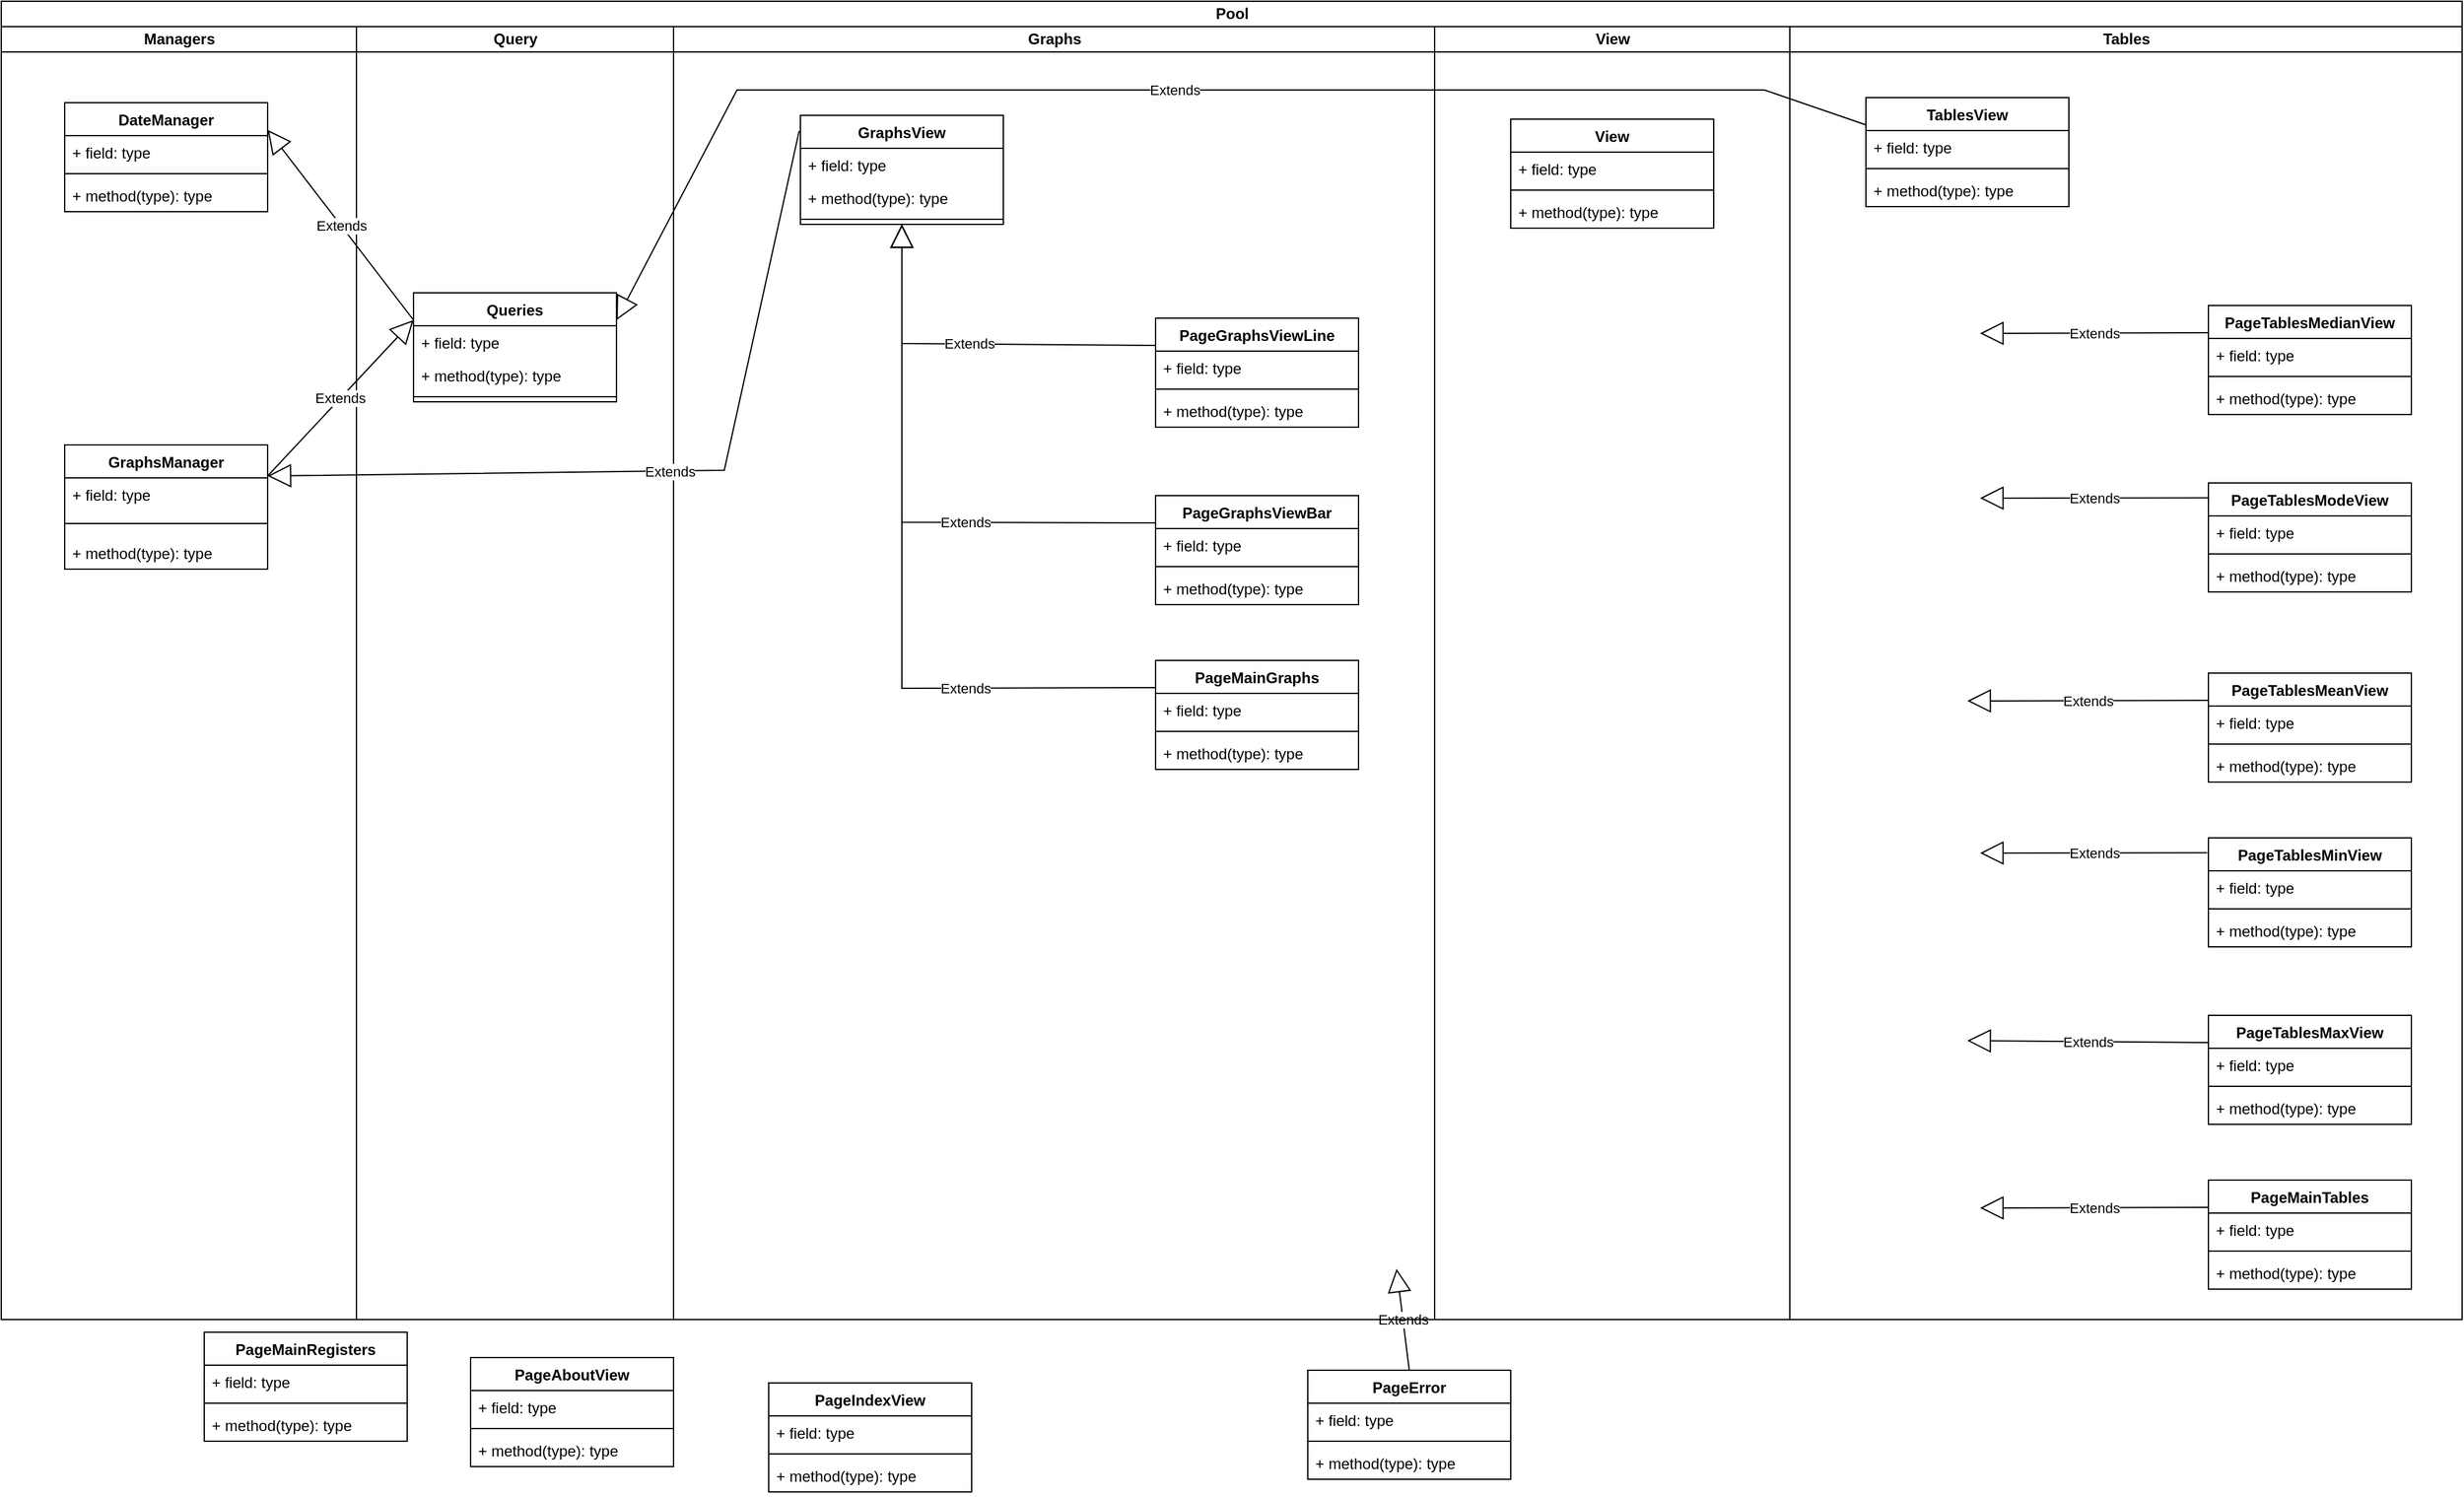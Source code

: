 <mxfile version="20.8.16" type="device"><diagram name="Página-1" id="xmpRHpyeeAoT0MzJgOuO"><mxGraphModel dx="2523" dy="817" grid="1" gridSize="10" guides="1" tooltips="1" connect="1" arrows="1" fold="1" page="1" pageScale="1" pageWidth="1169" pageHeight="827" math="0" shadow="0"><root><mxCell id="0"/><mxCell id="1" parent="0"/><mxCell id="eqhFcbJk579acE75hxzM-17" value="PageAboutView" style="swimlane;fontStyle=1;align=center;verticalAlign=top;childLayout=stackLayout;horizontal=1;startSize=26;horizontalStack=0;resizeParent=1;resizeParentMax=0;resizeLast=0;collapsible=1;marginBottom=0;" parent="1" vertex="1"><mxGeometry x="270" y="1090" width="160" height="86" as="geometry"/></mxCell><mxCell id="eqhFcbJk579acE75hxzM-18" value="+ field: type" style="text;strokeColor=none;fillColor=none;align=left;verticalAlign=top;spacingLeft=4;spacingRight=4;overflow=hidden;rotatable=0;points=[[0,0.5],[1,0.5]];portConstraint=eastwest;" parent="eqhFcbJk579acE75hxzM-17" vertex="1"><mxGeometry y="26" width="160" height="26" as="geometry"/></mxCell><mxCell id="eqhFcbJk579acE75hxzM-19" value="" style="line;strokeWidth=1;fillColor=none;align=left;verticalAlign=middle;spacingTop=-1;spacingLeft=3;spacingRight=3;rotatable=0;labelPosition=right;points=[];portConstraint=eastwest;strokeColor=inherit;" parent="eqhFcbJk579acE75hxzM-17" vertex="1"><mxGeometry y="52" width="160" height="8" as="geometry"/></mxCell><mxCell id="eqhFcbJk579acE75hxzM-20" value="+ method(type): type" style="text;strokeColor=none;fillColor=none;align=left;verticalAlign=top;spacingLeft=4;spacingRight=4;overflow=hidden;rotatable=0;points=[[0,0.5],[1,0.5]];portConstraint=eastwest;" parent="eqhFcbJk579acE75hxzM-17" vertex="1"><mxGeometry y="60" width="160" height="26" as="geometry"/></mxCell><mxCell id="eqhFcbJk579acE75hxzM-21" value="PageMainRegisters" style="swimlane;fontStyle=1;align=center;verticalAlign=top;childLayout=stackLayout;horizontal=1;startSize=26;horizontalStack=0;resizeParent=1;resizeParentMax=0;resizeLast=0;collapsible=1;marginBottom=0;" parent="1" vertex="1"><mxGeometry x="60" y="1070" width="160" height="86" as="geometry"/></mxCell><mxCell id="eqhFcbJk579acE75hxzM-22" value="+ field: type" style="text;strokeColor=none;fillColor=none;align=left;verticalAlign=top;spacingLeft=4;spacingRight=4;overflow=hidden;rotatable=0;points=[[0,0.5],[1,0.5]];portConstraint=eastwest;" parent="eqhFcbJk579acE75hxzM-21" vertex="1"><mxGeometry y="26" width="160" height="26" as="geometry"/></mxCell><mxCell id="eqhFcbJk579acE75hxzM-23" value="" style="line;strokeWidth=1;fillColor=none;align=left;verticalAlign=middle;spacingTop=-1;spacingLeft=3;spacingRight=3;rotatable=0;labelPosition=right;points=[];portConstraint=eastwest;strokeColor=inherit;" parent="eqhFcbJk579acE75hxzM-21" vertex="1"><mxGeometry y="52" width="160" height="8" as="geometry"/></mxCell><mxCell id="eqhFcbJk579acE75hxzM-24" value="+ method(type): type" style="text;strokeColor=none;fillColor=none;align=left;verticalAlign=top;spacingLeft=4;spacingRight=4;overflow=hidden;rotatable=0;points=[[0,0.5],[1,0.5]];portConstraint=eastwest;" parent="eqhFcbJk579acE75hxzM-21" vertex="1"><mxGeometry y="60" width="160" height="26" as="geometry"/></mxCell><mxCell id="eqhFcbJk579acE75hxzM-25" value="PageError" style="swimlane;fontStyle=1;align=center;verticalAlign=top;childLayout=stackLayout;horizontal=1;startSize=26;horizontalStack=0;resizeParent=1;resizeParentMax=0;resizeLast=0;collapsible=1;marginBottom=0;" parent="1" vertex="1"><mxGeometry x="930" y="1100" width="160" height="86" as="geometry"/></mxCell><mxCell id="eqhFcbJk579acE75hxzM-26" value="+ field: type" style="text;strokeColor=none;fillColor=none;align=left;verticalAlign=top;spacingLeft=4;spacingRight=4;overflow=hidden;rotatable=0;points=[[0,0.5],[1,0.5]];portConstraint=eastwest;" parent="eqhFcbJk579acE75hxzM-25" vertex="1"><mxGeometry y="26" width="160" height="26" as="geometry"/></mxCell><mxCell id="eqhFcbJk579acE75hxzM-27" value="" style="line;strokeWidth=1;fillColor=none;align=left;verticalAlign=middle;spacingTop=-1;spacingLeft=3;spacingRight=3;rotatable=0;labelPosition=right;points=[];portConstraint=eastwest;strokeColor=inherit;" parent="eqhFcbJk579acE75hxzM-25" vertex="1"><mxGeometry y="52" width="160" height="8" as="geometry"/></mxCell><mxCell id="eqhFcbJk579acE75hxzM-28" value="+ method(type): type" style="text;strokeColor=none;fillColor=none;align=left;verticalAlign=top;spacingLeft=4;spacingRight=4;overflow=hidden;rotatable=0;points=[[0,0.5],[1,0.5]];portConstraint=eastwest;" parent="eqhFcbJk579acE75hxzM-25" vertex="1"><mxGeometry y="60" width="160" height="26" as="geometry"/></mxCell><mxCell id="eqhFcbJk579acE75hxzM-29" value="PageIndexView" style="swimlane;fontStyle=1;align=center;verticalAlign=top;childLayout=stackLayout;horizontal=1;startSize=26;horizontalStack=0;resizeParent=1;resizeParentMax=0;resizeLast=0;collapsible=1;marginBottom=0;" parent="1" vertex="1"><mxGeometry x="505" y="1110" width="160" height="86" as="geometry"/></mxCell><mxCell id="eqhFcbJk579acE75hxzM-30" value="+ field: type" style="text;strokeColor=none;fillColor=none;align=left;verticalAlign=top;spacingLeft=4;spacingRight=4;overflow=hidden;rotatable=0;points=[[0,0.5],[1,0.5]];portConstraint=eastwest;" parent="eqhFcbJk579acE75hxzM-29" vertex="1"><mxGeometry y="26" width="160" height="26" as="geometry"/></mxCell><mxCell id="eqhFcbJk579acE75hxzM-31" value="" style="line;strokeWidth=1;fillColor=none;align=left;verticalAlign=middle;spacingTop=-1;spacingLeft=3;spacingRight=3;rotatable=0;labelPosition=right;points=[];portConstraint=eastwest;strokeColor=inherit;" parent="eqhFcbJk579acE75hxzM-29" vertex="1"><mxGeometry y="52" width="160" height="8" as="geometry"/></mxCell><mxCell id="eqhFcbJk579acE75hxzM-32" value="+ method(type): type" style="text;strokeColor=none;fillColor=none;align=left;verticalAlign=top;spacingLeft=4;spacingRight=4;overflow=hidden;rotatable=0;points=[[0,0.5],[1,0.5]];portConstraint=eastwest;" parent="eqhFcbJk579acE75hxzM-29" vertex="1"><mxGeometry y="60" width="160" height="26" as="geometry"/></mxCell><mxCell id="eqhFcbJk579acE75hxzM-91" value="Extends" style="endArrow=block;endSize=16;endFill=0;html=1;rounded=0;exitX=0.5;exitY=0;exitDx=0;exitDy=0;" parent="1" source="eqhFcbJk579acE75hxzM-25" edge="1"><mxGeometry width="160" relative="1" as="geometry"><mxPoint x="560" y="770" as="sourcePoint"/><mxPoint x="1000" y="1020" as="targetPoint"/></mxGeometry></mxCell><mxCell id="Bf96kd5qmSoh9MwaTF2o-5" value="Pool" style="swimlane;childLayout=stackLayout;resizeParent=1;resizeParentMax=0;startSize=20;html=1;" parent="1" vertex="1"><mxGeometry x="-100" y="20" width="1940" height="1040" as="geometry"/></mxCell><mxCell id="Bf96kd5qmSoh9MwaTF2o-7" value="Managers" style="swimlane;startSize=20;html=1;" parent="Bf96kd5qmSoh9MwaTF2o-5" vertex="1"><mxGeometry y="20" width="280" height="1020" as="geometry"/></mxCell><mxCell id="Bf96kd5qmSoh9MwaTF2o-1" value="DateManager" style="swimlane;fontStyle=1;align=center;verticalAlign=top;childLayout=stackLayout;horizontal=1;startSize=26;horizontalStack=0;resizeParent=1;resizeParentMax=0;resizeLast=0;collapsible=1;marginBottom=0;" parent="Bf96kd5qmSoh9MwaTF2o-7" vertex="1"><mxGeometry x="50" y="60" width="160" height="86" as="geometry"/></mxCell><mxCell id="Bf96kd5qmSoh9MwaTF2o-2" value="+ field: type" style="text;strokeColor=none;fillColor=none;align=left;verticalAlign=top;spacingLeft=4;spacingRight=4;overflow=hidden;rotatable=0;points=[[0,0.5],[1,0.5]];portConstraint=eastwest;" parent="Bf96kd5qmSoh9MwaTF2o-1" vertex="1"><mxGeometry y="26" width="160" height="26" as="geometry"/></mxCell><mxCell id="Bf96kd5qmSoh9MwaTF2o-3" value="" style="line;strokeWidth=1;fillColor=none;align=left;verticalAlign=middle;spacingTop=-1;spacingLeft=3;spacingRight=3;rotatable=0;labelPosition=right;points=[];portConstraint=eastwest;strokeColor=inherit;" parent="Bf96kd5qmSoh9MwaTF2o-1" vertex="1"><mxGeometry y="52" width="160" height="8" as="geometry"/></mxCell><mxCell id="Bf96kd5qmSoh9MwaTF2o-4" value="+ method(type): type" style="text;strokeColor=none;fillColor=none;align=left;verticalAlign=top;spacingLeft=4;spacingRight=4;overflow=hidden;rotatable=0;points=[[0,0.5],[1,0.5]];portConstraint=eastwest;" parent="Bf96kd5qmSoh9MwaTF2o-1" vertex="1"><mxGeometry y="60" width="160" height="26" as="geometry"/></mxCell><mxCell id="pGkVvPzw9w6SAjTayJzB-1" value="GraphsManager" style="swimlane;fontStyle=1;align=center;verticalAlign=top;childLayout=stackLayout;horizontal=1;startSize=26;horizontalStack=0;resizeParent=1;resizeParentMax=0;resizeLast=0;collapsible=1;marginBottom=0;" parent="Bf96kd5qmSoh9MwaTF2o-7" vertex="1"><mxGeometry x="50" y="330" width="160" height="98" as="geometry"/></mxCell><mxCell id="pGkVvPzw9w6SAjTayJzB-2" value="+ field: type" style="text;strokeColor=none;fillColor=none;align=left;verticalAlign=top;spacingLeft=4;spacingRight=4;overflow=hidden;rotatable=0;points=[[0,0.5],[1,0.5]];portConstraint=eastwest;" parent="pGkVvPzw9w6SAjTayJzB-1" vertex="1"><mxGeometry y="26" width="160" height="26" as="geometry"/></mxCell><mxCell id="pGkVvPzw9w6SAjTayJzB-3" value="" style="line;strokeWidth=1;fillColor=none;align=left;verticalAlign=middle;spacingTop=-1;spacingLeft=3;spacingRight=3;rotatable=0;labelPosition=right;points=[];portConstraint=eastwest;strokeColor=inherit;" parent="pGkVvPzw9w6SAjTayJzB-1" vertex="1"><mxGeometry y="52" width="160" height="20" as="geometry"/></mxCell><mxCell id="pGkVvPzw9w6SAjTayJzB-4" value="+ method(type): type" style="text;strokeColor=none;fillColor=none;align=left;verticalAlign=top;spacingLeft=4;spacingRight=4;overflow=hidden;rotatable=0;points=[[0,0.5],[1,0.5]];portConstraint=eastwest;" parent="pGkVvPzw9w6SAjTayJzB-1" vertex="1"><mxGeometry y="72" width="160" height="26" as="geometry"/></mxCell><mxCell id="Bf96kd5qmSoh9MwaTF2o-8" value="Query" style="swimlane;startSize=20;html=1;" parent="Bf96kd5qmSoh9MwaTF2o-5" vertex="1"><mxGeometry x="280" y="20" width="250" height="1020" as="geometry"/></mxCell><mxCell id="eqhFcbJk579acE75hxzM-61" value="Queries" style="swimlane;fontStyle=1;align=center;verticalAlign=top;childLayout=stackLayout;horizontal=1;startSize=26;horizontalStack=0;resizeParent=1;resizeParentMax=0;resizeLast=0;collapsible=1;marginBottom=0;" parent="Bf96kd5qmSoh9MwaTF2o-8" vertex="1"><mxGeometry x="45" y="210" width="160" height="86" as="geometry"/></mxCell><mxCell id="eqhFcbJk579acE75hxzM-62" value="+ field: type" style="text;strokeColor=none;fillColor=none;align=left;verticalAlign=top;spacingLeft=4;spacingRight=4;overflow=hidden;rotatable=0;points=[[0,0.5],[1,0.5]];portConstraint=eastwest;" parent="eqhFcbJk579acE75hxzM-61" vertex="1"><mxGeometry y="26" width="160" height="26" as="geometry"/></mxCell><mxCell id="eqhFcbJk579acE75hxzM-64" value="+ method(type): type" style="text;strokeColor=none;fillColor=none;align=left;verticalAlign=top;spacingLeft=4;spacingRight=4;overflow=hidden;rotatable=0;points=[[0,0.5],[1,0.5]];portConstraint=eastwest;" parent="eqhFcbJk579acE75hxzM-61" vertex="1"><mxGeometry y="52" width="160" height="26" as="geometry"/></mxCell><mxCell id="eqhFcbJk579acE75hxzM-63" value="" style="line;strokeWidth=1;fillColor=none;align=left;verticalAlign=middle;spacingTop=-1;spacingLeft=3;spacingRight=3;rotatable=0;labelPosition=right;points=[];portConstraint=eastwest;strokeColor=inherit;" parent="eqhFcbJk579acE75hxzM-61" vertex="1"><mxGeometry y="78" width="160" height="8" as="geometry"/></mxCell><mxCell id="Bf96kd5qmSoh9MwaTF2o-9" value="Graphs" style="swimlane;startSize=20;html=1;" parent="Bf96kd5qmSoh9MwaTF2o-5" vertex="1"><mxGeometry x="530" y="20" width="600" height="1020" as="geometry"/></mxCell><mxCell id="eqhFcbJk579acE75hxzM-5" value="PageGraphsViewBar" style="swimlane;fontStyle=1;align=center;verticalAlign=top;childLayout=stackLayout;horizontal=1;startSize=26;horizontalStack=0;resizeParent=1;resizeParentMax=0;resizeLast=0;collapsible=1;marginBottom=0;" parent="Bf96kd5qmSoh9MwaTF2o-9" vertex="1"><mxGeometry x="380" y="370" width="160" height="86" as="geometry"/></mxCell><mxCell id="eqhFcbJk579acE75hxzM-6" value="+ field: type" style="text;strokeColor=none;fillColor=none;align=left;verticalAlign=top;spacingLeft=4;spacingRight=4;overflow=hidden;rotatable=0;points=[[0,0.5],[1,0.5]];portConstraint=eastwest;" parent="eqhFcbJk579acE75hxzM-5" vertex="1"><mxGeometry y="26" width="160" height="26" as="geometry"/></mxCell><mxCell id="eqhFcbJk579acE75hxzM-7" value="" style="line;strokeWidth=1;fillColor=none;align=left;verticalAlign=middle;spacingTop=-1;spacingLeft=3;spacingRight=3;rotatable=0;labelPosition=right;points=[];portConstraint=eastwest;strokeColor=inherit;" parent="eqhFcbJk579acE75hxzM-5" vertex="1"><mxGeometry y="52" width="160" height="8" as="geometry"/></mxCell><mxCell id="eqhFcbJk579acE75hxzM-8" value="+ method(type): type" style="text;strokeColor=none;fillColor=none;align=left;verticalAlign=top;spacingLeft=4;spacingRight=4;overflow=hidden;rotatable=0;points=[[0,0.5],[1,0.5]];portConstraint=eastwest;" parent="eqhFcbJk579acE75hxzM-5" vertex="1"><mxGeometry y="60" width="160" height="26" as="geometry"/></mxCell><mxCell id="eqhFcbJk579acE75hxzM-33" value="PageGraphsViewLine" style="swimlane;fontStyle=1;align=center;verticalAlign=top;childLayout=stackLayout;horizontal=1;startSize=26;horizontalStack=0;resizeParent=1;resizeParentMax=0;resizeLast=0;collapsible=1;marginBottom=0;" parent="Bf96kd5qmSoh9MwaTF2o-9" vertex="1"><mxGeometry x="380" y="230" width="160" height="86" as="geometry"/></mxCell><mxCell id="eqhFcbJk579acE75hxzM-34" value="+ field: type" style="text;strokeColor=none;fillColor=none;align=left;verticalAlign=top;spacingLeft=4;spacingRight=4;overflow=hidden;rotatable=0;points=[[0,0.5],[1,0.5]];portConstraint=eastwest;" parent="eqhFcbJk579acE75hxzM-33" vertex="1"><mxGeometry y="26" width="160" height="26" as="geometry"/></mxCell><mxCell id="eqhFcbJk579acE75hxzM-35" value="" style="line;strokeWidth=1;fillColor=none;align=left;verticalAlign=middle;spacingTop=-1;spacingLeft=3;spacingRight=3;rotatable=0;labelPosition=right;points=[];portConstraint=eastwest;strokeColor=inherit;" parent="eqhFcbJk579acE75hxzM-33" vertex="1"><mxGeometry y="52" width="160" height="8" as="geometry"/></mxCell><mxCell id="eqhFcbJk579acE75hxzM-36" value="+ method(type): type" style="text;strokeColor=none;fillColor=none;align=left;verticalAlign=top;spacingLeft=4;spacingRight=4;overflow=hidden;rotatable=0;points=[[0,0.5],[1,0.5]];portConstraint=eastwest;" parent="eqhFcbJk579acE75hxzM-33" vertex="1"><mxGeometry y="60" width="160" height="26" as="geometry"/></mxCell><mxCell id="eqhFcbJk579acE75hxzM-65" value="GraphsView" style="swimlane;fontStyle=1;align=center;verticalAlign=top;childLayout=stackLayout;horizontal=1;startSize=26;horizontalStack=0;resizeParent=1;resizeParentMax=0;resizeLast=0;collapsible=1;marginBottom=0;" parent="Bf96kd5qmSoh9MwaTF2o-9" vertex="1"><mxGeometry x="100" y="70" width="160" height="86" as="geometry"/></mxCell><mxCell id="eqhFcbJk579acE75hxzM-66" value="+ field: type" style="text;strokeColor=none;fillColor=none;align=left;verticalAlign=top;spacingLeft=4;spacingRight=4;overflow=hidden;rotatable=0;points=[[0,0.5],[1,0.5]];portConstraint=eastwest;" parent="eqhFcbJk579acE75hxzM-65" vertex="1"><mxGeometry y="26" width="160" height="26" as="geometry"/></mxCell><mxCell id="eqhFcbJk579acE75hxzM-68" value="+ method(type): type" style="text;strokeColor=none;fillColor=none;align=left;verticalAlign=top;spacingLeft=4;spacingRight=4;overflow=hidden;rotatable=0;points=[[0,0.5],[1,0.5]];portConstraint=eastwest;" parent="eqhFcbJk579acE75hxzM-65" vertex="1"><mxGeometry y="52" width="160" height="26" as="geometry"/></mxCell><mxCell id="eqhFcbJk579acE75hxzM-67" value="" style="line;strokeWidth=1;fillColor=none;align=left;verticalAlign=middle;spacingTop=-1;spacingLeft=3;spacingRight=3;rotatable=0;labelPosition=right;points=[];portConstraint=eastwest;strokeColor=inherit;" parent="eqhFcbJk579acE75hxzM-65" vertex="1"><mxGeometry y="78" width="160" height="8" as="geometry"/></mxCell><mxCell id="1WGrrUY7jsBx78d1b5xU-4" value="Extends" style="endArrow=block;endSize=16;endFill=0;html=1;rounded=0;entryX=0.5;entryY=1;entryDx=0;entryDy=0;exitX=0;exitY=0.25;exitDx=0;exitDy=0;" parent="Bf96kd5qmSoh9MwaTF2o-9" source="eqhFcbJk579acE75hxzM-9" target="eqhFcbJk579acE75hxzM-65" edge="1"><mxGeometry x="-0.47" width="160" relative="1" as="geometry"><mxPoint x="360" y="910" as="sourcePoint"/><mxPoint x="260" y="160" as="targetPoint"/><Array as="points"><mxPoint x="180" y="522"/></Array><mxPoint as="offset"/></mxGeometry></mxCell><mxCell id="eqhFcbJk579acE75hxzM-9" value="PageMainGraphs" style="swimlane;fontStyle=1;align=center;verticalAlign=top;childLayout=stackLayout;horizontal=1;startSize=26;horizontalStack=0;resizeParent=1;resizeParentMax=0;resizeLast=0;collapsible=1;marginBottom=0;" parent="Bf96kd5qmSoh9MwaTF2o-9" vertex="1"><mxGeometry x="380" y="500" width="160" height="86" as="geometry"/></mxCell><mxCell id="eqhFcbJk579acE75hxzM-10" value="+ field: type" style="text;strokeColor=none;fillColor=none;align=left;verticalAlign=top;spacingLeft=4;spacingRight=4;overflow=hidden;rotatable=0;points=[[0,0.5],[1,0.5]];portConstraint=eastwest;" parent="eqhFcbJk579acE75hxzM-9" vertex="1"><mxGeometry y="26" width="160" height="26" as="geometry"/></mxCell><mxCell id="eqhFcbJk579acE75hxzM-11" value="" style="line;strokeWidth=1;fillColor=none;align=left;verticalAlign=middle;spacingTop=-1;spacingLeft=3;spacingRight=3;rotatable=0;labelPosition=right;points=[];portConstraint=eastwest;strokeColor=inherit;" parent="eqhFcbJk579acE75hxzM-9" vertex="1"><mxGeometry y="52" width="160" height="8" as="geometry"/></mxCell><mxCell id="eqhFcbJk579acE75hxzM-12" value="+ method(type): type" style="text;strokeColor=none;fillColor=none;align=left;verticalAlign=top;spacingLeft=4;spacingRight=4;overflow=hidden;rotatable=0;points=[[0,0.5],[1,0.5]];portConstraint=eastwest;" parent="eqhFcbJk579acE75hxzM-9" vertex="1"><mxGeometry y="60" width="160" height="26" as="geometry"/></mxCell><mxCell id="1WGrrUY7jsBx78d1b5xU-6" value="Extends" style="endArrow=block;endSize=16;endFill=0;html=1;rounded=0;exitX=0;exitY=0.25;exitDx=0;exitDy=0;entryX=0.5;entryY=1;entryDx=0;entryDy=0;" parent="Bf96kd5qmSoh9MwaTF2o-9" source="eqhFcbJk579acE75hxzM-33" edge="1" target="eqhFcbJk579acE75hxzM-65"><mxGeometry width="160" relative="1" as="geometry"><mxPoint x="330" y="550" as="sourcePoint"/><mxPoint x="200" y="230" as="targetPoint"/><Array as="points"><mxPoint x="180" y="250"/></Array></mxGeometry></mxCell><mxCell id="1WGrrUY7jsBx78d1b5xU-7" value="Extends" style="endArrow=block;endSize=16;endFill=0;html=1;rounded=0;exitX=0;exitY=0.25;exitDx=0;exitDy=0;entryX=0.5;entryY=1;entryDx=0;entryDy=0;" parent="Bf96kd5qmSoh9MwaTF2o-9" source="eqhFcbJk579acE75hxzM-5" edge="1" target="eqhFcbJk579acE75hxzM-65"><mxGeometry x="-0.31" width="160" relative="1" as="geometry"><mxPoint x="380" y="261.5" as="sourcePoint"/><mxPoint x="200" y="200" as="targetPoint"/><Array as="points"><mxPoint x="180" y="391"/></Array><mxPoint as="offset"/></mxGeometry></mxCell><mxCell id="Bf96kd5qmSoh9MwaTF2o-11" value="View" style="swimlane;startSize=20;html=1;" parent="Bf96kd5qmSoh9MwaTF2o-5" vertex="1"><mxGeometry x="1130" y="20" width="280" height="1020" as="geometry"/></mxCell><mxCell id="Bf96kd5qmSoh9MwaTF2o-12" value="View" style="swimlane;fontStyle=1;align=center;verticalAlign=top;childLayout=stackLayout;horizontal=1;startSize=26;horizontalStack=0;resizeParent=1;resizeParentMax=0;resizeLast=0;collapsible=1;marginBottom=0;" parent="Bf96kd5qmSoh9MwaTF2o-11" vertex="1"><mxGeometry x="60" y="73" width="160" height="86" as="geometry"/></mxCell><mxCell id="Bf96kd5qmSoh9MwaTF2o-13" value="+ field: type" style="text;strokeColor=none;fillColor=none;align=left;verticalAlign=top;spacingLeft=4;spacingRight=4;overflow=hidden;rotatable=0;points=[[0,0.5],[1,0.5]];portConstraint=eastwest;" parent="Bf96kd5qmSoh9MwaTF2o-12" vertex="1"><mxGeometry y="26" width="160" height="26" as="geometry"/></mxCell><mxCell id="Bf96kd5qmSoh9MwaTF2o-14" value="" style="line;strokeWidth=1;fillColor=none;align=left;verticalAlign=middle;spacingTop=-1;spacingLeft=3;spacingRight=3;rotatable=0;labelPosition=right;points=[];portConstraint=eastwest;strokeColor=inherit;" parent="Bf96kd5qmSoh9MwaTF2o-12" vertex="1"><mxGeometry y="52" width="160" height="8" as="geometry"/></mxCell><mxCell id="Bf96kd5qmSoh9MwaTF2o-15" value="+ method(type): type" style="text;strokeColor=none;fillColor=none;align=left;verticalAlign=top;spacingLeft=4;spacingRight=4;overflow=hidden;rotatable=0;points=[[0,0.5],[1,0.5]];portConstraint=eastwest;" parent="Bf96kd5qmSoh9MwaTF2o-12" vertex="1"><mxGeometry y="60" width="160" height="26" as="geometry"/></mxCell><mxCell id="Bf96kd5qmSoh9MwaTF2o-16" value="Extends" style="endArrow=block;endSize=16;endFill=0;html=1;rounded=0;exitX=0;exitY=0.25;exitDx=0;exitDy=0;entryX=1;entryY=0.25;entryDx=0;entryDy=0;" parent="Bf96kd5qmSoh9MwaTF2o-5" source="eqhFcbJk579acE75hxzM-61" target="Bf96kd5qmSoh9MwaTF2o-1" edge="1"><mxGeometry width="160" relative="1" as="geometry"><mxPoint x="590" y="230" as="sourcePoint"/><mxPoint x="750" y="230" as="targetPoint"/></mxGeometry></mxCell><mxCell id="Bf96kd5qmSoh9MwaTF2o-17" value="Extends" style="endArrow=block;endSize=16;endFill=0;html=1;rounded=0;exitX=1;exitY=0.25;exitDx=0;exitDy=0;entryX=0;entryY=0.25;entryDx=0;entryDy=0;" parent="Bf96kd5qmSoh9MwaTF2o-5" source="pGkVvPzw9w6SAjTayJzB-1" target="eqhFcbJk579acE75hxzM-61" edge="1"><mxGeometry width="160" relative="1" as="geometry"><mxPoint x="590" y="230" as="sourcePoint"/><mxPoint x="750" y="230" as="targetPoint"/></mxGeometry></mxCell><mxCell id="Bf96kd5qmSoh9MwaTF2o-18" value="Extends" style="endArrow=block;endSize=16;endFill=0;html=1;rounded=0;exitX=-0.006;exitY=0.143;exitDx=0;exitDy=0;exitPerimeter=0;entryX=1;entryY=0.25;entryDx=0;entryDy=0;" parent="Bf96kd5qmSoh9MwaTF2o-5" source="eqhFcbJk579acE75hxzM-65" target="pGkVvPzw9w6SAjTayJzB-1" edge="1"><mxGeometry width="160" relative="1" as="geometry"><mxPoint x="590" y="230" as="sourcePoint"/><mxPoint x="750" y="230" as="targetPoint"/><Array as="points"><mxPoint x="570" y="370"/></Array></mxGeometry></mxCell><mxCell id="Bf96kd5qmSoh9MwaTF2o-19" value="Extends" style="endArrow=block;endSize=16;endFill=0;html=1;rounded=0;exitX=0;exitY=0.25;exitDx=0;exitDy=0;entryX=1;entryY=0.25;entryDx=0;entryDy=0;" parent="Bf96kd5qmSoh9MwaTF2o-5" source="eqhFcbJk579acE75hxzM-69" target="eqhFcbJk579acE75hxzM-61" edge="1"><mxGeometry width="160" relative="1" as="geometry"><mxPoint x="590" y="230" as="sourcePoint"/><mxPoint x="750" y="230" as="targetPoint"/><Array as="points"><mxPoint x="1390" y="70"/><mxPoint x="1040" y="70"/><mxPoint x="580" y="70"/></Array></mxGeometry></mxCell><mxCell id="Bf96kd5qmSoh9MwaTF2o-20" value="Tables" style="swimlane;startSize=20;html=1;" parent="Bf96kd5qmSoh9MwaTF2o-5" vertex="1"><mxGeometry x="1410" y="20" width="530" height="1020" as="geometry"/></mxCell><mxCell id="eqhFcbJk579acE75hxzM-69" value="TablesView" style="swimlane;fontStyle=1;align=center;verticalAlign=top;childLayout=stackLayout;horizontal=1;startSize=26;horizontalStack=0;resizeParent=1;resizeParentMax=0;resizeLast=0;collapsible=1;marginBottom=0;" parent="Bf96kd5qmSoh9MwaTF2o-20" vertex="1"><mxGeometry x="60" y="56" width="160" height="86" as="geometry"/></mxCell><mxCell id="eqhFcbJk579acE75hxzM-70" value="+ field: type" style="text;strokeColor=none;fillColor=none;align=left;verticalAlign=top;spacingLeft=4;spacingRight=4;overflow=hidden;rotatable=0;points=[[0,0.5],[1,0.5]];portConstraint=eastwest;" parent="eqhFcbJk579acE75hxzM-69" vertex="1"><mxGeometry y="26" width="160" height="26" as="geometry"/></mxCell><mxCell id="eqhFcbJk579acE75hxzM-71" value="" style="line;strokeWidth=1;fillColor=none;align=left;verticalAlign=middle;spacingTop=-1;spacingLeft=3;spacingRight=3;rotatable=0;labelPosition=right;points=[];portConstraint=eastwest;strokeColor=inherit;" parent="eqhFcbJk579acE75hxzM-69" vertex="1"><mxGeometry y="52" width="160" height="8" as="geometry"/></mxCell><mxCell id="eqhFcbJk579acE75hxzM-72" value="+ method(type): type" style="text;strokeColor=none;fillColor=none;align=left;verticalAlign=top;spacingLeft=4;spacingRight=4;overflow=hidden;rotatable=0;points=[[0,0.5],[1,0.5]];portConstraint=eastwest;" parent="eqhFcbJk579acE75hxzM-69" vertex="1"><mxGeometry y="60" width="160" height="26" as="geometry"/></mxCell><mxCell id="eqhFcbJk579acE75hxzM-37" value="PageTablesMedianView" style="swimlane;fontStyle=1;align=center;verticalAlign=top;childLayout=stackLayout;horizontal=1;startSize=26;horizontalStack=0;resizeParent=1;resizeParentMax=0;resizeLast=0;collapsible=1;marginBottom=0;" parent="Bf96kd5qmSoh9MwaTF2o-20" vertex="1"><mxGeometry x="330" y="220" width="160" height="86" as="geometry"/></mxCell><mxCell id="eqhFcbJk579acE75hxzM-38" value="+ field: type" style="text;strokeColor=none;fillColor=none;align=left;verticalAlign=top;spacingLeft=4;spacingRight=4;overflow=hidden;rotatable=0;points=[[0,0.5],[1,0.5]];portConstraint=eastwest;" parent="eqhFcbJk579acE75hxzM-37" vertex="1"><mxGeometry y="26" width="160" height="26" as="geometry"/></mxCell><mxCell id="eqhFcbJk579acE75hxzM-39" value="" style="line;strokeWidth=1;fillColor=none;align=left;verticalAlign=middle;spacingTop=-1;spacingLeft=3;spacingRight=3;rotatable=0;labelPosition=right;points=[];portConstraint=eastwest;strokeColor=inherit;" parent="eqhFcbJk579acE75hxzM-37" vertex="1"><mxGeometry y="52" width="160" height="8" as="geometry"/></mxCell><mxCell id="eqhFcbJk579acE75hxzM-40" value="+ method(type): type" style="text;strokeColor=none;fillColor=none;align=left;verticalAlign=top;spacingLeft=4;spacingRight=4;overflow=hidden;rotatable=0;points=[[0,0.5],[1,0.5]];portConstraint=eastwest;" parent="eqhFcbJk579acE75hxzM-37" vertex="1"><mxGeometry y="60" width="160" height="26" as="geometry"/></mxCell><mxCell id="eqhFcbJk579acE75hxzM-53" value="PageTablesModeView" style="swimlane;fontStyle=1;align=center;verticalAlign=top;childLayout=stackLayout;horizontal=1;startSize=26;horizontalStack=0;resizeParent=1;resizeParentMax=0;resizeLast=0;collapsible=1;marginBottom=0;" parent="Bf96kd5qmSoh9MwaTF2o-20" vertex="1"><mxGeometry x="330" y="360" width="160" height="86" as="geometry"/></mxCell><mxCell id="eqhFcbJk579acE75hxzM-54" value="+ field: type" style="text;strokeColor=none;fillColor=none;align=left;verticalAlign=top;spacingLeft=4;spacingRight=4;overflow=hidden;rotatable=0;points=[[0,0.5],[1,0.5]];portConstraint=eastwest;" parent="eqhFcbJk579acE75hxzM-53" vertex="1"><mxGeometry y="26" width="160" height="26" as="geometry"/></mxCell><mxCell id="eqhFcbJk579acE75hxzM-55" value="" style="line;strokeWidth=1;fillColor=none;align=left;verticalAlign=middle;spacingTop=-1;spacingLeft=3;spacingRight=3;rotatable=0;labelPosition=right;points=[];portConstraint=eastwest;strokeColor=inherit;" parent="eqhFcbJk579acE75hxzM-53" vertex="1"><mxGeometry y="52" width="160" height="8" as="geometry"/></mxCell><mxCell id="eqhFcbJk579acE75hxzM-56" value="+ method(type): type" style="text;strokeColor=none;fillColor=none;align=left;verticalAlign=top;spacingLeft=4;spacingRight=4;overflow=hidden;rotatable=0;points=[[0,0.5],[1,0.5]];portConstraint=eastwest;" parent="eqhFcbJk579acE75hxzM-53" vertex="1"><mxGeometry y="60" width="160" height="26" as="geometry"/></mxCell><mxCell id="eqhFcbJk579acE75hxzM-57" value="PageTablesMinView" style="swimlane;fontStyle=1;align=center;verticalAlign=top;childLayout=stackLayout;horizontal=1;startSize=26;horizontalStack=0;resizeParent=1;resizeParentMax=0;resizeLast=0;collapsible=1;marginBottom=0;" parent="Bf96kd5qmSoh9MwaTF2o-20" vertex="1"><mxGeometry x="330" y="640" width="160" height="86" as="geometry"/></mxCell><mxCell id="eqhFcbJk579acE75hxzM-58" value="+ field: type" style="text;strokeColor=none;fillColor=none;align=left;verticalAlign=top;spacingLeft=4;spacingRight=4;overflow=hidden;rotatable=0;points=[[0,0.5],[1,0.5]];portConstraint=eastwest;" parent="eqhFcbJk579acE75hxzM-57" vertex="1"><mxGeometry y="26" width="160" height="26" as="geometry"/></mxCell><mxCell id="eqhFcbJk579acE75hxzM-59" value="" style="line;strokeWidth=1;fillColor=none;align=left;verticalAlign=middle;spacingTop=-1;spacingLeft=3;spacingRight=3;rotatable=0;labelPosition=right;points=[];portConstraint=eastwest;strokeColor=inherit;" parent="eqhFcbJk579acE75hxzM-57" vertex="1"><mxGeometry y="52" width="160" height="8" as="geometry"/></mxCell><mxCell id="eqhFcbJk579acE75hxzM-60" value="+ method(type): type" style="text;strokeColor=none;fillColor=none;align=left;verticalAlign=top;spacingLeft=4;spacingRight=4;overflow=hidden;rotatable=0;points=[[0,0.5],[1,0.5]];portConstraint=eastwest;" parent="eqhFcbJk579acE75hxzM-57" vertex="1"><mxGeometry y="60" width="160" height="26" as="geometry"/></mxCell><mxCell id="eqhFcbJk579acE75hxzM-41" value="PageTablesMaxView" style="swimlane;fontStyle=1;align=center;verticalAlign=top;childLayout=stackLayout;horizontal=1;startSize=26;horizontalStack=0;resizeParent=1;resizeParentMax=0;resizeLast=0;collapsible=1;marginBottom=0;" parent="Bf96kd5qmSoh9MwaTF2o-20" vertex="1"><mxGeometry x="330" y="780" width="160" height="86" as="geometry"/></mxCell><mxCell id="eqhFcbJk579acE75hxzM-42" value="+ field: type" style="text;strokeColor=none;fillColor=none;align=left;verticalAlign=top;spacingLeft=4;spacingRight=4;overflow=hidden;rotatable=0;points=[[0,0.5],[1,0.5]];portConstraint=eastwest;" parent="eqhFcbJk579acE75hxzM-41" vertex="1"><mxGeometry y="26" width="160" height="26" as="geometry"/></mxCell><mxCell id="eqhFcbJk579acE75hxzM-43" value="" style="line;strokeWidth=1;fillColor=none;align=left;verticalAlign=middle;spacingTop=-1;spacingLeft=3;spacingRight=3;rotatable=0;labelPosition=right;points=[];portConstraint=eastwest;strokeColor=inherit;" parent="eqhFcbJk579acE75hxzM-41" vertex="1"><mxGeometry y="52" width="160" height="8" as="geometry"/></mxCell><mxCell id="eqhFcbJk579acE75hxzM-44" value="+ method(type): type" style="text;strokeColor=none;fillColor=none;align=left;verticalAlign=top;spacingLeft=4;spacingRight=4;overflow=hidden;rotatable=0;points=[[0,0.5],[1,0.5]];portConstraint=eastwest;" parent="eqhFcbJk579acE75hxzM-41" vertex="1"><mxGeometry y="60" width="160" height="26" as="geometry"/></mxCell><mxCell id="eqhFcbJk579acE75hxzM-13" value="PageMainTables" style="swimlane;fontStyle=1;align=center;verticalAlign=top;childLayout=stackLayout;horizontal=1;startSize=26;horizontalStack=0;resizeParent=1;resizeParentMax=0;resizeLast=0;collapsible=1;marginBottom=0;" parent="Bf96kd5qmSoh9MwaTF2o-20" vertex="1"><mxGeometry x="330" y="910" width="160" height="86" as="geometry"/></mxCell><mxCell id="eqhFcbJk579acE75hxzM-14" value="+ field: type" style="text;strokeColor=none;fillColor=none;align=left;verticalAlign=top;spacingLeft=4;spacingRight=4;overflow=hidden;rotatable=0;points=[[0,0.5],[1,0.5]];portConstraint=eastwest;" parent="eqhFcbJk579acE75hxzM-13" vertex="1"><mxGeometry y="26" width="160" height="26" as="geometry"/></mxCell><mxCell id="eqhFcbJk579acE75hxzM-15" value="" style="line;strokeWidth=1;fillColor=none;align=left;verticalAlign=middle;spacingTop=-1;spacingLeft=3;spacingRight=3;rotatable=0;labelPosition=right;points=[];portConstraint=eastwest;strokeColor=inherit;" parent="eqhFcbJk579acE75hxzM-13" vertex="1"><mxGeometry y="52" width="160" height="8" as="geometry"/></mxCell><mxCell id="eqhFcbJk579acE75hxzM-16" value="+ method(type): type" style="text;strokeColor=none;fillColor=none;align=left;verticalAlign=top;spacingLeft=4;spacingRight=4;overflow=hidden;rotatable=0;points=[[0,0.5],[1,0.5]];portConstraint=eastwest;" parent="eqhFcbJk579acE75hxzM-13" vertex="1"><mxGeometry y="60" width="160" height="26" as="geometry"/></mxCell><mxCell id="1WGrrUY7jsBx78d1b5xU-8" value="Extends" style="endArrow=block;endSize=16;endFill=0;html=1;rounded=0;exitX=0;exitY=0.25;exitDx=0;exitDy=0;" parent="1" source="eqhFcbJk579acE75hxzM-45" edge="1"><mxGeometry width="160" relative="1" as="geometry"><mxPoint x="820" y="311.5" as="sourcePoint"/><mxPoint x="1450" y="572" as="targetPoint"/></mxGeometry></mxCell><mxCell id="1WGrrUY7jsBx78d1b5xU-9" value="Extends" style="endArrow=block;endSize=16;endFill=0;html=1;rounded=0;exitX=-0.006;exitY=0.136;exitDx=0;exitDy=0;exitPerimeter=0;" parent="1" source="eqhFcbJk579acE75hxzM-57" edge="1"><mxGeometry width="160" relative="1" as="geometry"><mxPoint x="830" y="321.5" as="sourcePoint"/><mxPoint x="1460" y="692" as="targetPoint"/></mxGeometry></mxCell><mxCell id="1WGrrUY7jsBx78d1b5xU-10" value="Extends" style="endArrow=block;endSize=16;endFill=0;html=1;rounded=0;exitX=0;exitY=0.25;exitDx=0;exitDy=0;" parent="1" source="eqhFcbJk579acE75hxzM-41" edge="1"><mxGeometry width="160" relative="1" as="geometry"><mxPoint x="840" y="331.5" as="sourcePoint"/><mxPoint x="1450" y="840" as="targetPoint"/></mxGeometry></mxCell><mxCell id="eqhFcbJk579acE75hxzM-45" value="PageTablesMeanView" style="swimlane;fontStyle=1;align=center;verticalAlign=top;childLayout=stackLayout;horizontal=1;startSize=26;horizontalStack=0;resizeParent=1;resizeParentMax=0;resizeLast=0;collapsible=1;marginBottom=0;" parent="1" vertex="1"><mxGeometry x="1640" y="550" width="160" height="86" as="geometry"/></mxCell><mxCell id="eqhFcbJk579acE75hxzM-46" value="+ field: type" style="text;strokeColor=none;fillColor=none;align=left;verticalAlign=top;spacingLeft=4;spacingRight=4;overflow=hidden;rotatable=0;points=[[0,0.5],[1,0.5]];portConstraint=eastwest;" parent="eqhFcbJk579acE75hxzM-45" vertex="1"><mxGeometry y="26" width="160" height="26" as="geometry"/></mxCell><mxCell id="eqhFcbJk579acE75hxzM-47" value="" style="line;strokeWidth=1;fillColor=none;align=left;verticalAlign=middle;spacingTop=-1;spacingLeft=3;spacingRight=3;rotatable=0;labelPosition=right;points=[];portConstraint=eastwest;strokeColor=inherit;" parent="eqhFcbJk579acE75hxzM-45" vertex="1"><mxGeometry y="52" width="160" height="8" as="geometry"/></mxCell><mxCell id="eqhFcbJk579acE75hxzM-48" value="+ method(type): type" style="text;strokeColor=none;fillColor=none;align=left;verticalAlign=top;spacingLeft=4;spacingRight=4;overflow=hidden;rotatable=0;points=[[0,0.5],[1,0.5]];portConstraint=eastwest;" parent="eqhFcbJk579acE75hxzM-45" vertex="1"><mxGeometry y="60" width="160" height="26" as="geometry"/></mxCell><mxCell id="1WGrrUY7jsBx78d1b5xU-13" value="Extends" style="endArrow=block;endSize=16;endFill=0;html=1;rounded=0;exitX=0;exitY=0.25;exitDx=0;exitDy=0;" parent="1" source="eqhFcbJk579acE75hxzM-13" edge="1"><mxGeometry width="160" relative="1" as="geometry"><mxPoint x="1650" y="851.5" as="sourcePoint"/><mxPoint x="1460" y="972" as="targetPoint"/></mxGeometry></mxCell><mxCell id="1WGrrUY7jsBx78d1b5xU-14" value="Extends" style="endArrow=block;endSize=16;endFill=0;html=1;rounded=0;exitX=0.004;exitY=0.136;exitDx=0;exitDy=0;exitPerimeter=0;" parent="1" source="eqhFcbJk579acE75hxzM-53" edge="1"><mxGeometry width="160" relative="1" as="geometry"><mxPoint x="1650" y="581.5" as="sourcePoint"/><mxPoint x="1460" y="412" as="targetPoint"/></mxGeometry></mxCell><mxCell id="1WGrrUY7jsBx78d1b5xU-15" value="Extends" style="endArrow=block;endSize=16;endFill=0;html=1;rounded=0;exitX=0;exitY=0.25;exitDx=0;exitDy=0;" parent="1" source="eqhFcbJk579acE75hxzM-37" edge="1"><mxGeometry width="160" relative="1" as="geometry"><mxPoint x="1650.64" y="421.696" as="sourcePoint"/><mxPoint x="1460" y="282" as="targetPoint"/></mxGeometry></mxCell></root></mxGraphModel></diagram></mxfile>